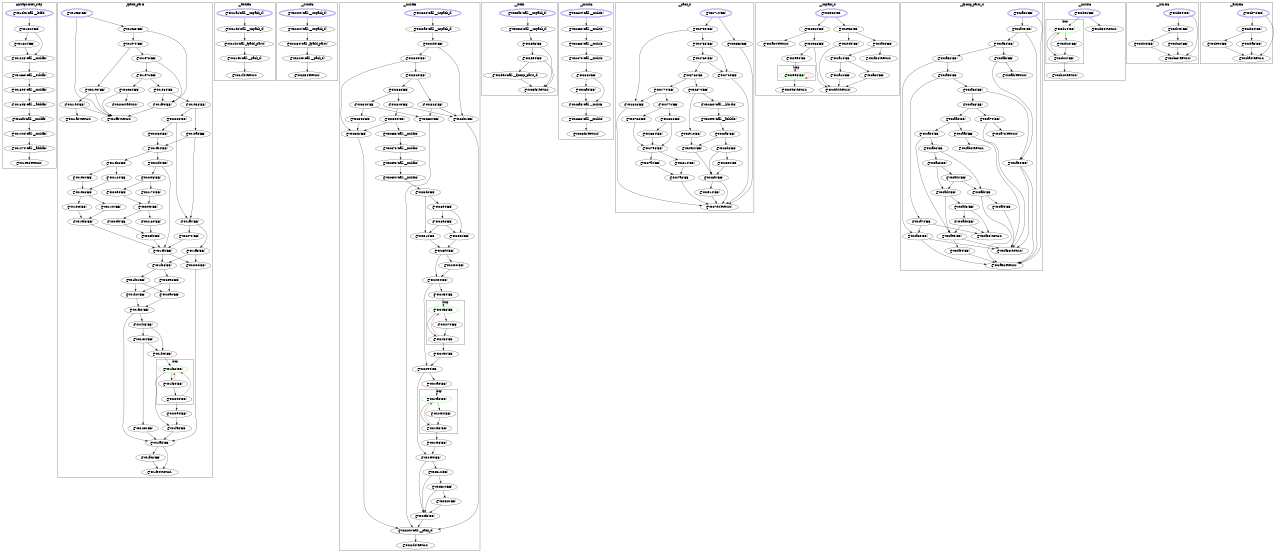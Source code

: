 digraph d {
size="8.5,7";

subgraph cluster_AirbagModel_step {
	graph [label = "AirbagModel_step"];
	node_4012bc [peripheries=2]
	node_4012bc [label = "@4012bc(Call __ledf2)", color=blue];
	node_401320 [label = "@401320(BB)"];
	node_401324 [label = "@401324(BB)"];
	node_401328 [label = "@401328(Call __muldf3)"];
	node_40136c [label = "@40136c(Call __subdf3)"];
	node_401390 [label = "@401390(Call __muldf3)"];
	node_4013d8 [label = "@4013d8(Call __adddf3)"];
	node_4013fc [label = "@4013fc(Call __muldf3)"];
	node_401444 [label = "@401444(Call __muldf3)"];
	node_401474 [label = "@401474(Call __adddf3)"];
	node_401498 [label = "@401498(Return)"];
}
node_4012bc -> node_401320;
node_401320 -> node_401328;
node_401320 -> node_401324;
node_401324 -> node_401328;
node_401328 -> node_40136c;
node_40136c -> node_401390;
node_401390 -> node_4013d8;
node_4013d8 -> node_4013fc;
node_4013fc -> node_401444;
node_401444 -> node_401474;
node_401474 -> node_401498;

subgraph cluster__fpadd_parts {
	graph [label = "_fpadd_parts"];
	node_401e58 [peripheries=2]
subgraph cluster_loop_401f68 {
	graph [label = "loop"];
	node_401f68 [color = green]
	node_401f68 [label = "@401f68(BB)"];
	node_401f64 [label = "@401f64(BB)"];
}
subgraph cluster_loop_401f68 {
	graph [label = "loop"];
	node_401f68 [color = green]
	node_401f68 [label = "@401f68(BB)"];
	node_402090 [label = "@402090(BB)"];
	node_401f64 [label = "@401f64(BB)"];
}
	node_401e58 [label = "@401e58(BB)", color=blue];
	node_401e68 [label = "@401e68(BB)"];
	node_401e70 [label = "@401e70(BB)"];
	node_401e78 [label = "@401e78(BB)"];
	node_401e7c [label = "@401e7c(BB)"];
	node_401e84 [label = "@401e84(BB)"];
	node_401e88 [label = "@401e88(BB)"];
	node_401eac [label = "@401eac(BB)"];
	node_401eb4 [label = "@401eb4(BB)"];
	node_401eb8 [label = "@401eb8(BB)"];
	node_401ec0 [label = "@401ec0(BB)"];
	node_401ec8 [label = "@401ec8(BB)"];
	node_401ecc [label = "@401ecc(BB)"];
	node_401ed8 [label = "@401ed8(BB)"];
	node_401efc [label = "@401efc(BB)"];
	node_401f08 [label = "@401f08(BB)"];
	node_401f0c [label = "@401f0c(BB)"];
	node_401f20 [label = "@401f20(BB)"];
	node_401f30 [label = "@401f30(BB)"];
	node_401f48 [label = "@401f48(BB)"];
	node_401f4c [label = "@401f4c(BB)"];
	node_401f98 [label = "@401f98(BB)"];
	node_401fa4 [label = "@401fa4(BB)"];
	node_401fb8 [label = "@401fb8(BB)"];
	node_401fe4 [label = "@401fe4(Return)"];
	node_401fec [label = "@401fec(BB)"];
	node_401ff0 [label = "@401ff0(Return)"];
	node_401ff4 [label = "@401ff4(BB)"];
	node_401ff8 [label = "@401ff8(BB)"];
	node_40200c [label = "@40200c(BB)"];
	node_402030 [label = "@402030(BB)"];
	node_402034 [label = "@402034(Return)"];
	node_402070 [label = "@402070(BB)"];
	node_402080 [label = "@402080(BB)"];
	node_40208c [label = "@40208c(BB)"];
	node_402094 [label = "@402094(BB)"];
	node_402098 [label = "@402098(BB)"];
	node_4020ac [label = "@4020ac(BB)"];
	node_4020d4 [label = "@4020d4(BB)"];
	node_4020d8 [label = "@4020d8(BB)"];
	node_4020e4 [label = "@4020e4(BB)"];
	node_4020ec [label = "@4020ec(BB)"];
	node_4020f0 [label = "@4020f0(BB)"];
	node_4020fc [label = "@4020fc(BB)"];
	node_402124 [label = "@402124(BB)"];
	node_402144 [label = "@402144(BB)"];
	node_402154 [label = "@402154(BB)"];
	node_40215c [label = "@40215c(BB)"];
	node_402160 [label = "@402160(BB)"];
	node_402170 [label = "@402170(BB)"];
	node_402190 [label = "@402190(BB)"];
	node_402194 [label = "@402194(BB)"];
	node_4021a0 [label = "@4021a0(Return)"];
}
node_401e58 -> node_401ff0;
node_401e58 -> node_401e68;
node_401e68 -> node_401fec;
node_401e68 -> node_401e70;
node_401e70 -> node_402190;
node_401e70 -> node_401e78;
node_401e78 -> node_401fec;
node_401e78 -> node_401e7c;
node_401e7c -> node_402030;
node_401e7c -> node_401e84;
node_401e84 -> node_401fec;
node_401e84 -> node_401e88;
node_401e88 -> node_402080;
node_401e88 -> node_401eac;
node_401eac -> node_401ff4;
node_401eac -> node_401eb4;
node_401eb4 -> node_4020d4;
node_401eb4 -> node_401eb8;
node_401eb8 -> node_402124;
node_401eb8 -> node_401ec0;
node_401ec0 -> node_401ec8;
node_401ec8 -> node_402144;
node_401ec8 -> node_401ecc;
node_401ecc -> node_401ed8;
node_401ed8 -> node_401efc;
node_401efc -> node_40200c;
node_401efc -> node_401f08;
node_401f08 -> node_402098;
node_401f08 -> node_401f0c;
node_401f0c -> node_4020ac;
node_401f0c -> node_401f20;
node_401f20 -> node_401f30;
node_401f30 -> node_401fa4;
node_401f30 -> node_401f48;
node_401f48 -> node_402154;
node_401f48 -> node_401f4c;
node_401f4c -> node_401f68;
node_401f64 -> node_402090;
node_401f64 -> node_401f68[color=red];
node_401f68 -> node_401f64;
node_401f68 -> node_401f98;
node_401f98 -> node_401fa4;
node_401fa4 -> node_401fe4;
node_401fa4 -> node_401fb8;
node_401fb8 -> node_401fe4;
node_401fec -> node_401ff0;
node_401ff4 -> node_402070;
node_401ff4 -> node_401ff8;
node_401ff8 -> node_401f08;
node_401ff8 -> node_40200c;
node_40200c -> node_401fa4;
node_402030 -> node_401ff0;
node_402030 -> node_402034;
node_402070 -> node_401efc;
node_402080 -> node_401ff4;
node_402080 -> node_40208c;
node_40208c -> node_401eb4;
node_402090 -> node_401f68[color=red];
node_402090 -> node_402094;
node_402094 -> node_401f98;
node_402098 -> node_401f20;
node_402098 -> node_4020ac;
node_4020ac -> node_401f30;
node_4020d4 -> node_401efc;
node_4020d4 -> node_4020d8;
node_4020d8 -> node_402170;
node_4020d8 -> node_4020e4;
node_4020e4 -> node_4020ec;
node_4020ec -> node_402160;
node_4020ec -> node_4020f0;
node_4020f0 -> node_4020fc;
node_4020fc -> node_401efc;
node_402124 -> node_401ec8;
node_402144 -> node_401ed8;
node_402154 -> node_401f4c;
node_402154 -> node_40215c;
node_40215c -> node_401fa4;
node_402160 -> node_4020fc;
node_402170 -> node_4020ec;
node_402190 -> node_401ff0;
node_402190 -> node_402194;
node_402194 -> node_401ff0;
node_402194 -> node_4021a0;

subgraph cluster___adddf3 {
	graph [label = "__adddf3"];
	node_4021ac [peripheries=2]
	node_4021ac [label = "@4021ac(Call __unpack_d)", color=blue];
	node_4021d0 [label = "@4021d0(Call __unpack_d)"];
	node_4021dc [label = "@4021dc(Call _fpadd_parts)"];
	node_4021ec [label = "@4021ec(Call __pack_d)"];
	node_4021f4 [label = "@4021f4(Return)"];
}
node_4021ac -> node_4021d0;
node_4021d0 -> node_4021dc;
node_4021dc -> node_4021ec;
node_4021ec -> node_4021f4;

subgraph cluster___subdf3 {
	graph [label = "__subdf3"];
	node_402200 [peripheries=2]
	node_402200 [label = "@402200(Call __unpack_d)", color=blue];
	node_402224 [label = "@402224(Call __unpack_d)"];
	node_402230 [label = "@402230(Call _fpadd_parts)"];
	node_40224c [label = "@40224c(Call __pack_d)"];
	node_402254 [label = "@402254(Return)"];
}
node_402200 -> node_402224;
node_402224 -> node_402230;
node_402230 -> node_40224c;
node_40224c -> node_402254;

subgraph cluster___muldf3 {
	graph [label = "__muldf3"];
	node_402260 [peripheries=2]
subgraph cluster_loop_402458 {
	graph [label = "loop"];
	node_402458 [color = green]
	node_402458 [label = "@402458(BB)"];
	node_402484 [label = "@402484(BB)"];
	node_40247c [label = "@40247c(BB)"];
}
subgraph cluster_loop_4024a8 {
	graph [label = "loop"];
	node_4024a8 [color = green]
	node_4024a8 [label = "@4024a8(BB)"];
	node_4024d8 [label = "@4024d8(BB)"];
	node_4024d4 [label = "@4024d4(BB)"];
}
	node_402260 [label = "@402260(Call __unpack_d)", color=blue];
	node_4022a4 [label = "@4022a4(Call __unpack_d)"];
	node_4022b0 [label = "@4022b0(BB)"];
	node_4022bc [label = "@4022bc(BB)"];
	node_4022d0 [label = "@4022d0(Call __pack_d)"];
	node_4022d4 [label = "@4022d4(Return)"];
	node_402300 [label = "@402300(BB)"];
	node_402308 [label = "@402308(BB)"];
	node_402320 [label = "@402320(BB)"];
	node_402328 [label = "@402328(BB)"];
	node_402330 [label = "@402330(BB)"];
	node_40233c [label = "@40233c(BB)"];
	node_402340 [label = "@402340(BB)"];
	node_402348 [label = "@402348(BB)"];
	node_40234c [label = "@40234c(BB)"];
	node_402354 [label = "@402354(BB)"];
	node_402358 [label = "@402358(Call __muldi3)"];
	node_402378 [label = "@402378(Call __muldi3)"];
	node_402398 [label = "@402398(Call __muldi3)"];
	node_4023b4 [label = "@4023b4(Call __muldi3)"];
	node_4023d0 [label = "@4023d0(BB)"];
	node_4023e4 [label = "@4023e4(BB)"];
	node_4023e8 [label = "@4023e8(BB)"];
	node_4023ec [label = "@4023ec(BB)"];
	node_4023f4 [label = "@4023f4(BB)"];
	node_402400 [label = "@402400(BB)"];
	node_402404 [label = "@402404(BB)"];
	node_402454 [label = "@402454(BB)"];
	node_402490 [label = "@402490(BB)"];
	node_402494 [label = "@402494(BB)"];
	node_4024a0 [label = "@4024a0(BB)"];
	node_4024e8 [label = "@4024e8(BB)"];
	node_4024ec [label = "@4024ec(BB)"];
	node_4024f8 [label = "@4024f8(BB)"];
	node_402510 [label = "@402510(BB)"];
	node_40251c [label = "@40251c(BB)"];
	node_402524 [label = "@402524(BB)"];
	node_40252c [label = "@40252c(BB)"];
}
node_402260 -> node_4022a4;
node_4022a4 -> node_4022b0;
node_4022b0 -> node_402300;
node_4022b0 -> node_4022bc;
node_4022bc -> node_4022d0;
node_4022d0 -> node_4022d4;
node_402300 -> node_402320;
node_402300 -> node_402308;
node_402308 -> node_4022d0;
node_402320 -> node_40233c;
node_402320 -> node_402328;
node_402328 -> node_4022bc;
node_402328 -> node_402330;
node_402330 -> node_4022d0;
node_40233c -> node_40234c;
node_40233c -> node_402340;
node_402340 -> node_402330;
node_402340 -> node_402348;
node_402348 -> node_402308;
node_40234c -> node_4022bc;
node_40234c -> node_402354;
node_402354 -> node_402308;
node_402354 -> node_402358;
node_402358 -> node_402378;
node_402378 -> node_402398;
node_402398 -> node_4023b4;
node_4023b4 -> node_4023d0;
node_4023d0 -> node_402510;
node_4023d0 -> node_4023e4;
node_4023e4 -> node_4023ec;
node_4023e4 -> node_4023e8;
node_4023e8 -> node_402510;
node_4023e8 -> node_4023ec;
node_4023ec -> node_4023f4;
node_4023f4 -> node_402404;
node_4023f4 -> node_402400;
node_402400 -> node_402404;
node_402404 -> node_402494;
node_402404 -> node_402454;
node_402454 -> node_402458;
node_402458 -> node_402484;
node_402458 -> node_40247c;
node_40247c -> node_402484;
node_402484 -> node_402458[color=red];
node_402484 -> node_402490;
node_402490 -> node_402494;
node_402494 -> node_4024ec;
node_402494 -> node_4024a0;
node_4024a0 -> node_4024a8;
node_4024a8 -> node_4024d8;
node_4024a8 -> node_4024d4;
node_4024d4 -> node_4024d8;
node_4024d8 -> node_4024a8[color=red];
node_4024d8 -> node_4024e8;
node_4024e8 -> node_4024ec;
node_4024ec -> node_40251c;
node_4024ec -> node_4024f8;
node_4024f8 -> node_4022d0;
node_402510 -> node_4023f4;
node_40251c -> node_4024f8;
node_40251c -> node_402524;
node_402524 -> node_4024f8;
node_402524 -> node_40252c;
node_40252c -> node_4024f8;

subgraph cluster___ledf2 {
	graph [label = "__ledf2"];
	node_4025a8 [peripheries=2]
	node_4025a8 [label = "@4025a8(Call __unpack_d)", color=blue];
	node_4025cc [label = "@4025cc(Call __unpack_d)"];
	node_4025d8 [label = "@4025d8(BB)"];
	node_4025e4 [label = "@4025e4(BB)"];
	node_4025ec [label = "@4025ec(Call __fpcmp_parts_d)"];
	node_4025f8 [label = "@4025f8(Return)"];
}
node_4025a8 -> node_4025cc;
node_4025cc -> node_4025d8;
node_4025d8 -> node_4025f8;
node_4025d8 -> node_4025e4;
node_4025e4 -> node_4025f8;
node_4025e4 -> node_4025ec;
node_4025ec -> node_4025f8;

subgraph cluster___muldi3 {
	graph [label = "__muldi3"];
	node_402604 [peripheries=2]
	node_402604 [label = "@402604(Call __mulsi3)", color=blue];
	node_40265c [label = "@40265c(Call __mulsi3)"];
	node_40266c [label = "@40266c(Call __mulsi3)"];
	node_40267c [label = "@40267c(Call __mulsi3)"];
	node_40268c [label = "@40268c(BB)"];
	node_4026a0 [label = "@4026a0(BB)"];
	node_4026a8 [label = "@4026a8(Call __mulsi3)"];
	node_4026c8 [label = "@4026c8(Call __mulsi3)"];
	node_4026d8 [label = "@4026d8(Return)"];
}
node_402604 -> node_40265c;
node_40265c -> node_40266c;
node_40266c -> node_40267c;
node_40267c -> node_40268c;
node_40268c -> node_4026a8;
node_40268c -> node_4026a0;
node_4026a0 -> node_4026a8;
node_4026a8 -> node_4026c8;
node_4026c8 -> node_4026d8;

subgraph cluster___pack_d {
	graph [label = "__pack_d"];
	node_402714 [peripheries=2]
	node_402714 [label = "@402714(BB)", color=blue];
	node_402750 [label = "@402750(BB)"];
	node_402758 [label = "@402758(BB)"];
	node_402760 [label = "@402760(BB)"];
	node_402768 [label = "@402768(BB)"];
	node_402774 [label = "@402774(BB)"];
	node_40277c [label = "@40277c(BB)"];
	node_402788 [label = "@402788(BB)"];
	node_402798 [label = "@402798(BB)"];
	node_4027a4 [label = "@4027a4(BB)"];
	node_4027a8 [label = "@4027a8(BB)"];
	node_4027c4 [label = "@4027c4(BB)"];
	node_4027d0 [label = "@4027d0(Return)"];
	node_402814 [label = "@402814(BB)"];
	node_40282c [label = "@40282c(BB)"];
	node_402834 [label = "@402834(BB)"];
	node_402848 [label = "@402848(BB)"];
	node_402858 [label = "@402858(BB)"];
	node_402874 [label = "@402874(BB)"];
	node_402880 [label = "@402880(Call __lshrdi3)"];
	node_402890 [label = "@402890(Call __ashldi3)"];
	node_4028a8 [label = "@4028a8(BB)"];
	node_4028d8 [label = "@4028d8(BB)"];
	node_4028e0 [label = "@4028e0(BB)"];
	node_4028f0 [label = "@4028f0(BB)"];
	node_402914 [label = "@402914(BB)"];
	node_40291c [label = "@40291c(BB)"];
	node_402924 [label = "@402924(BB)"];
}
node_402714 -> node_402858;
node_402714 -> node_402750;
node_402750 -> node_402848;
node_402750 -> node_402758;
node_402758 -> node_4027c4;
node_402758 -> node_402760;
node_402760 -> node_4027c4;
node_402760 -> node_402768;
node_402768 -> node_402874;
node_402768 -> node_402774;
node_402774 -> node_402848;
node_402774 -> node_40277c;
node_40277c -> node_40282c;
node_40277c -> node_402788;
node_402788 -> node_402798;
node_402798 -> node_402814;
node_402798 -> node_4027a4;
node_4027a4 -> node_4027a8;
node_4027a8 -> node_4027d0;
node_4027c4 -> node_4027d0;
node_402814 -> node_4027a8;
node_40282c -> node_402798;
node_40282c -> node_402834;
node_402834 -> node_402798;
node_402848 -> node_4027d0;
node_402858 -> node_4027d0;
node_402874 -> node_40291c;
node_402874 -> node_402880;
node_402880 -> node_402890;
node_402890 -> node_4028a8;
node_4028a8 -> node_402924;
node_4028a8 -> node_4028d8;
node_4028d8 -> node_4028f0;
node_4028d8 -> node_4028e0;
node_4028e0 -> node_4028f0;
node_4028f0 -> node_4027d0;
node_4028f0 -> node_402914;
node_402914 -> node_4027d0;
node_40291c -> node_402924;
node_402924 -> node_4028f0;

subgraph cluster___unpack_d {
	graph [label = "__unpack_d"];
	node_402938 [peripheries=2]
subgraph cluster_loop_402998 {
	graph [label = "loop"];
	node_402998 [color = green]
	node_402998 [label = "@402998(BB)"];
}
	node_402938 [label = "@402938(BB)", color=blue];
	node_402960 [label = "@402960(BB)"];
	node_402968 [label = "@402968(BB)"];
	node_402994 [label = "@402994(BB)"];
	node_4029b8 [label = "@4029b8(Return)"];
	node_4029c8 [label = "@4029c8(BB)"];
	node_4029d0 [label = "@4029d0(BB)"];
	node_4029f4 [label = "@4029f4(Return)"];
	node_402a00 [label = "@402a00(Return)"];
	node_402a0c [label = "@402a0c(BB)"];
	node_402a14 [label = "@402a14(BB)"];
	node_402a1c [label = "@402a1c(BB)"];
	node_402a28 [label = "@402a28(Return)"];
	node_402a34 [label = "@402a34(BB)"];
}
node_402938 -> node_4029c8;
node_402938 -> node_402960;
node_402960 -> node_402a00;
node_402960 -> node_402968;
node_402968 -> node_4029f4;
node_402968 -> node_402994;
node_402994 -> node_402998;
node_402998 -> node_402998[color=red];
node_402998 -> node_4029b8;
node_4029c8 -> node_402a0c;
node_4029c8 -> node_4029d0;
node_4029d0 -> node_4029f4;
node_402a0c -> node_402a28;
node_402a0c -> node_402a14;
node_402a14 -> node_402a34;
node_402a14 -> node_402a1c;
node_402a1c -> node_4029f4;
node_402a34 -> node_4029f4;

subgraph cluster___fpcmp_parts_d {
	graph [label = "__fpcmp_parts_d"];
	node_402a3c [peripheries=2]
	node_402a3c [label = "@402a3c(BB)", color=blue];
	node_402a48 [label = "@402a48(BB)"];
	node_402a50 [label = "@402a50(BB)"];
	node_402a58 [label = "@402a58(BB)"];
	node_402a5c [label = "@402a5c(BB)"];
	node_402a64 [label = "@402a64(BB)"];
	node_402a68 [label = "@402a68(BB)"];
	node_402a74 [label = "@402a74(BB)"];
	node_402a78 [label = "@402a78(Return)"];
	node_402a7c [label = "@402a7c(BB)"];
	node_402a80 [label = "@402a80(BB)"];
	node_402a88 [label = "@402a88(Return)"];
	node_402a90 [label = "@402a90(BB)"];
	node_402a98 [label = "@402a98(Return)"];
	node_402aa0 [label = "@402aa0(BB)"];
	node_402aac [label = "@402aac(BB)"];
	node_402ab0 [label = "@402ab0(Return)"];
	node_402ab4 [label = "@402ab4(BB)"];
	node_402ab8 [label = "@402ab8(BB)"];
	node_402acc [label = "@402acc(BB)"];
	node_402ad0 [label = "@402ad0(BB)"];
	node_402ad4 [label = "@402ad4(BB)"];
	node_402ad8 [label = "@402ad8(BB)"];
	node_402adc [label = "@402adc(BB)"];
	node_402ae0 [label = "@402ae0(BB)"];
	node_402ae4 [label = "@402ae4(BB)"];
	node_402ae8 [label = "@402ae8(Return)"];
	node_402af0 [label = "@402af0(BB)"];
	node_402af4 [label = "@402af4(BB)"];
	node_402af8 [label = "@402af8(BB)"];
	node_402afc [label = "@402afc(Return)"];
}
node_402a3c -> node_402a98;
node_402a3c -> node_402a48;
node_402a48 -> node_402a98;
node_402a48 -> node_402a50;
node_402a50 -> node_402af8;
node_402a50 -> node_402a58;
node_402a58 -> node_402a80;
node_402a58 -> node_402a5c;
node_402a5c -> node_402a7c;
node_402a5c -> node_402a64;
node_402a64 -> node_402a90;
node_402a64 -> node_402a68;
node_402a68 -> node_402aa0;
node_402a68 -> node_402a74;
node_402a74 -> node_402a88;
node_402a74 -> node_402a78;
node_402a7c -> node_402ae8;
node_402a7c -> node_402a80;
node_402a80 -> node_402a98;
node_402a80 -> node_402a88;
node_402a90 -> node_402a88;
node_402a90 -> node_402a98;
node_402aa0 -> node_402ab4;
node_402aa0 -> node_402aac;
node_402aac -> node_402a88;
node_402aac -> node_402ab0;
node_402ab4 -> node_402ae0;
node_402ab4 -> node_402ab8;
node_402ab8 -> node_402af0;
node_402ab8 -> node_402acc;
node_402acc -> node_402ad4;
node_402acc -> node_402ad0;
node_402ad0 -> node_402af0;
node_402ad0 -> node_402ad4;
node_402ad4 -> node_402ae0;
node_402ad4 -> node_402ad8;
node_402ad8 -> node_402ae8;
node_402ad8 -> node_402adc;
node_402adc -> node_402ae8;
node_402adc -> node_402ae0;
node_402ae0 -> node_402a88;
node_402ae0 -> node_402ae4;
node_402ae4 -> node_402a98;
node_402af0 -> node_402a98;
node_402af0 -> node_402af4;
node_402af4 -> node_402a88;
node_402af8 -> node_402a90;
node_402af8 -> node_402afc;

subgraph cluster___mulsi3 {
	graph [label = "__mulsi3"];
	node_402b0c [peripheries=2]
subgraph cluster_loop_402b14 {
	graph [label = "loop"];
	node_402b14 [color = green]
	node_402b14 [label = "@402b14(BB)"];
	node_402b24 [label = "@402b24(BB)"];
	node_402b20 [label = "@402b20(BB)"];
}
	node_402b0c [label = "@402b0c(BB)", color=blue];
	node_402b2c [label = "@402b2c(Return)"];
	node_402b30 [label = "@402b30(Return)"];
}
node_402b0c -> node_402b30;
node_402b0c -> node_402b14;
node_402b14 -> node_402b24;
node_402b14 -> node_402b20;
node_402b20 -> node_402b24;
node_402b24 -> node_402b14[color=red];
node_402b24 -> node_402b2c;

subgraph cluster___lshrdi3 {
	graph [label = "__lshrdi3"];
	node_402b34 [peripheries=2]
	node_402b34 [label = "@402b34(BB)", color=blue];
	node_402b40 [label = "@402b40(BB)"];
	node_402b4c [label = "@402b4c(BB)"];
	node_402b60 [label = "@402b60(Return)"];
	node_402b64 [label = "@402b64(BB)"];
}
node_402b34 -> node_402b60;
node_402b34 -> node_402b40;
node_402b40 -> node_402b64;
node_402b40 -> node_402b4c;
node_402b4c -> node_402b60;
node_402b64 -> node_402b60;

subgraph cluster___ashldi3 {
	graph [label = "__ashldi3"];
	node_402b78 [peripheries=2]
	node_402b78 [label = "@402b78(BB)", color=blue];
	node_402b84 [label = "@402b84(BB)"];
	node_402b90 [label = "@402b90(BB)"];
	node_402ba4 [label = "@402ba4(Return)"];
	node_402ba8 [label = "@402ba8(BB)"];
}
node_402b78 -> node_402ba4;
node_402b78 -> node_402b84;
node_402b84 -> node_402ba8;
node_402b84 -> node_402b90;
node_402b90 -> node_402ba4;
node_402ba8 -> node_402ba4;

}
